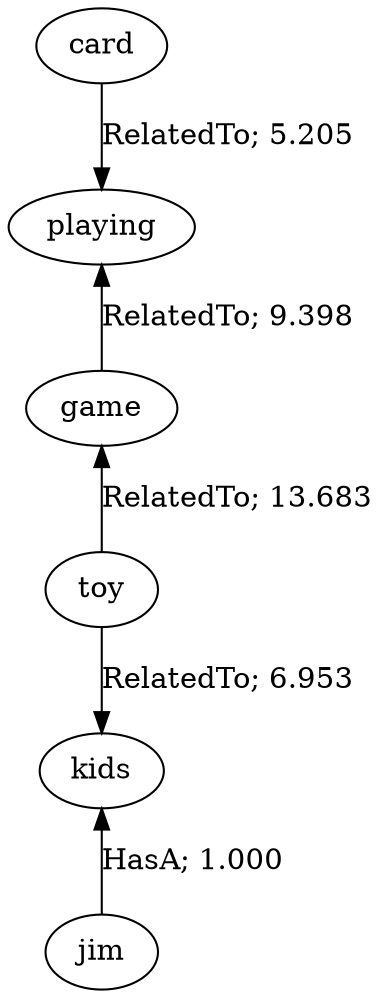 // The path the concepts from "card" to "jim".Path Length: 5; Weight Sum: 36.239367767544735; Average Weight: 7.247873553508947
digraph "8_a---card-jim---PLen5_WSum36.239_WAvg7.248" {
	0 [label=card]
	1 [label=playing]
	2 [label=game]
	3 [label=toy]
	4 [label=kids]
	5 [label=jim]
	0 -> 1 [label="RelatedTo; 5.205" dir=forward weight=5.205]
	1 -> 2 [label="RelatedTo; 9.398" dir=back weight=9.398]
	2 -> 3 [label="RelatedTo; 13.683" dir=back weight=13.683]
	3 -> 4 [label="RelatedTo; 6.953" dir=forward weight=6.953]
	4 -> 5 [label="HasA; 1.000" dir=back weight=1.000]
}
